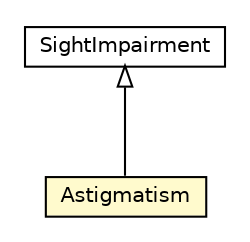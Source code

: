 #!/usr/local/bin/dot
#
# Class diagram 
# Generated by UMLGraph version R5_6-24-gf6e263 (http://www.umlgraph.org/)
#

digraph G {
	edge [fontname="Helvetica",fontsize=10,labelfontname="Helvetica",labelfontsize=10];
	node [fontname="Helvetica",fontsize=10,shape=plaintext];
	nodesep=0.25;
	ranksep=0.5;
	// org.universAAL.ontology.impairment.Astigmatism
	c64278 [label=<<table title="org.universAAL.ontology.impairment.Astigmatism" border="0" cellborder="1" cellspacing="0" cellpadding="2" port="p" bgcolor="lemonChiffon" href="./Astigmatism.html">
		<tr><td><table border="0" cellspacing="0" cellpadding="1">
<tr><td align="center" balign="center"> Astigmatism </td></tr>
		</table></td></tr>
		</table>>, URL="./Astigmatism.html", fontname="Helvetica", fontcolor="black", fontsize=10.0];
	// org.universAAL.ontology.impairment.SightImpairment
	c64281 [label=<<table title="org.universAAL.ontology.impairment.SightImpairment" border="0" cellborder="1" cellspacing="0" cellpadding="2" port="p" href="./SightImpairment.html">
		<tr><td><table border="0" cellspacing="0" cellpadding="1">
<tr><td align="center" balign="center"> SightImpairment </td></tr>
		</table></td></tr>
		</table>>, URL="./SightImpairment.html", fontname="Helvetica", fontcolor="black", fontsize=10.0];
	//org.universAAL.ontology.impairment.Astigmatism extends org.universAAL.ontology.impairment.SightImpairment
	c64281:p -> c64278:p [dir=back,arrowtail=empty];
}


